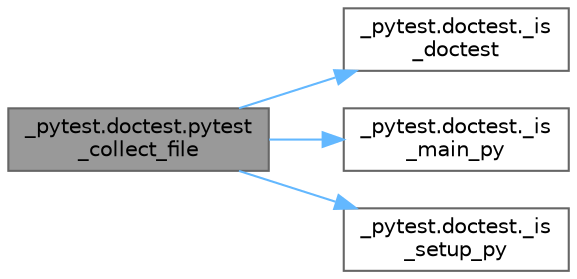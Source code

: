 digraph "_pytest.doctest.pytest_collect_file"
{
 // LATEX_PDF_SIZE
  bgcolor="transparent";
  edge [fontname=Helvetica,fontsize=10,labelfontname=Helvetica,labelfontsize=10];
  node [fontname=Helvetica,fontsize=10,shape=box,height=0.2,width=0.4];
  rankdir="LR";
  Node1 [id="Node000001",label="_pytest.doctest.pytest\l_collect_file",height=0.2,width=0.4,color="gray40", fillcolor="grey60", style="filled", fontcolor="black",tooltip=" "];
  Node1 -> Node2 [id="edge1_Node000001_Node000002",color="steelblue1",style="solid",tooltip=" "];
  Node2 [id="Node000002",label="_pytest.doctest._is\l_doctest",height=0.2,width=0.4,color="grey40", fillcolor="white", style="filled",URL="$namespace__pytest_1_1doctest.html#a444228e05985378c4d8b34cc240c30d1",tooltip=" "];
  Node1 -> Node3 [id="edge2_Node000001_Node000003",color="steelblue1",style="solid",tooltip=" "];
  Node3 [id="Node000003",label="_pytest.doctest._is\l_main_py",height=0.2,width=0.4,color="grey40", fillcolor="white", style="filled",URL="$namespace__pytest_1_1doctest.html#aab19056544f99043552c8fc1469d4934",tooltip=" "];
  Node1 -> Node4 [id="edge3_Node000001_Node000004",color="steelblue1",style="solid",tooltip=" "];
  Node4 [id="Node000004",label="_pytest.doctest._is\l_setup_py",height=0.2,width=0.4,color="grey40", fillcolor="white", style="filled",URL="$namespace__pytest_1_1doctest.html#a0429030df35d824fc157ca28e4ca54cf",tooltip=" "];
}
